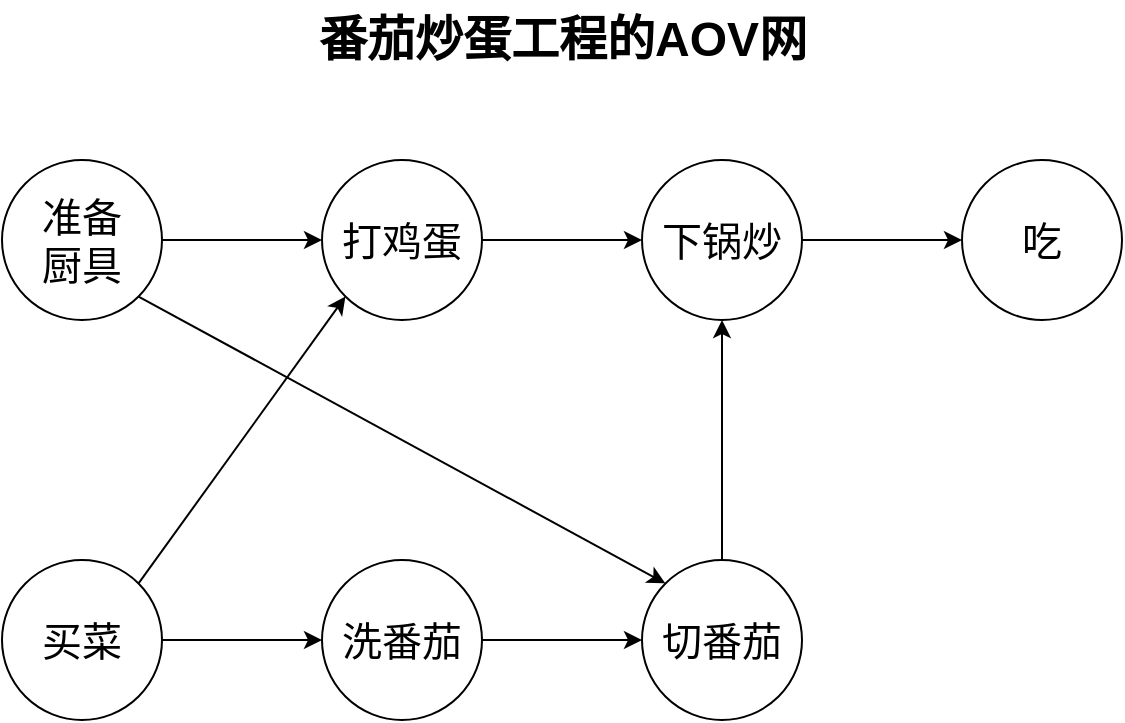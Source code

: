 <mxfile version="20.3.0" type="device" pages="2"><diagram id="j5WgG6aboBde6_QKder3" name="番茄炒蛋工程"><mxGraphModel dx="1038" dy="689" grid="1" gridSize="10" guides="1" tooltips="1" connect="1" arrows="1" fold="1" page="1" pageScale="1" pageWidth="827" pageHeight="1169" math="0" shadow="0"><root><mxCell id="0"/><mxCell id="1" parent="0"/><mxCell id="lMsrvwTXRANnIE6pcw81-3" value="" style="rounded=0;orthogonalLoop=1;jettySize=auto;html=1;fontSize=20;" parent="1" source="lMsrvwTXRANnIE6pcw81-1" target="lMsrvwTXRANnIE6pcw81-2" edge="1"><mxGeometry relative="1" as="geometry"/></mxCell><mxCell id="lMsrvwTXRANnIE6pcw81-17" style="rounded=0;orthogonalLoop=1;jettySize=auto;html=1;exitX=1;exitY=1;exitDx=0;exitDy=0;entryX=0;entryY=0;entryDx=0;entryDy=0;fontSize=20;" parent="1" source="lMsrvwTXRANnIE6pcw81-1" target="lMsrvwTXRANnIE6pcw81-11" edge="1"><mxGeometry relative="1" as="geometry"/></mxCell><mxCell id="lMsrvwTXRANnIE6pcw81-1" value="准备&lt;br&gt;厨具" style="ellipse;whiteSpace=wrap;html=1;aspect=fixed;fontSize=20;" parent="1" vertex="1"><mxGeometry x="120" y="160" width="80" height="80" as="geometry"/></mxCell><mxCell id="lMsrvwTXRANnIE6pcw81-5" value="" style="rounded=0;orthogonalLoop=1;jettySize=auto;html=1;fontSize=20;" parent="1" source="lMsrvwTXRANnIE6pcw81-2" target="lMsrvwTXRANnIE6pcw81-4" edge="1"><mxGeometry relative="1" as="geometry"/></mxCell><mxCell id="lMsrvwTXRANnIE6pcw81-2" value="打鸡蛋" style="ellipse;whiteSpace=wrap;html=1;aspect=fixed;fontSize=20;" parent="1" vertex="1"><mxGeometry x="280" y="160" width="80" height="80" as="geometry"/></mxCell><mxCell id="lMsrvwTXRANnIE6pcw81-7" value="" style="rounded=0;orthogonalLoop=1;jettySize=auto;html=1;fontSize=20;" parent="1" source="lMsrvwTXRANnIE6pcw81-4" target="lMsrvwTXRANnIE6pcw81-6" edge="1"><mxGeometry relative="1" as="geometry"/></mxCell><mxCell id="lMsrvwTXRANnIE6pcw81-4" value="下锅炒" style="ellipse;whiteSpace=wrap;html=1;aspect=fixed;fontSize=20;" parent="1" vertex="1"><mxGeometry x="440" y="160" width="80" height="80" as="geometry"/></mxCell><mxCell id="lMsrvwTXRANnIE6pcw81-6" value="吃" style="ellipse;whiteSpace=wrap;html=1;aspect=fixed;fontSize=20;" parent="1" vertex="1"><mxGeometry x="600" y="160" width="80" height="80" as="geometry"/></mxCell><mxCell id="lMsrvwTXRANnIE6pcw81-8" value="番茄炒蛋工程的AOV网" style="text;strokeColor=none;fillColor=none;html=1;fontSize=24;fontStyle=1;verticalAlign=middle;align=center;" parent="1" vertex="1"><mxGeometry x="280" y="80" width="240" height="40" as="geometry"/></mxCell><mxCell id="lMsrvwTXRANnIE6pcw81-16" style="rounded=0;orthogonalLoop=1;jettySize=auto;html=1;exitX=0.5;exitY=0;exitDx=0;exitDy=0;fontSize=20;" parent="1" source="lMsrvwTXRANnIE6pcw81-11" target="lMsrvwTXRANnIE6pcw81-4" edge="1"><mxGeometry relative="1" as="geometry"/></mxCell><mxCell id="lMsrvwTXRANnIE6pcw81-11" value="切番茄" style="ellipse;whiteSpace=wrap;html=1;aspect=fixed;fontSize=20;" parent="1" vertex="1"><mxGeometry x="440" y="360" width="80" height="80" as="geometry"/></mxCell><mxCell id="lMsrvwTXRANnIE6pcw81-14" value="" style="rounded=0;orthogonalLoop=1;jettySize=auto;html=1;fontSize=20;" parent="1" source="lMsrvwTXRANnIE6pcw81-12" target="lMsrvwTXRANnIE6pcw81-13" edge="1"><mxGeometry relative="1" as="geometry"/></mxCell><mxCell id="lMsrvwTXRANnIE6pcw81-18" style="rounded=0;orthogonalLoop=1;jettySize=auto;html=1;exitX=1;exitY=0;exitDx=0;exitDy=0;entryX=0;entryY=1;entryDx=0;entryDy=0;fontSize=20;" parent="1" source="lMsrvwTXRANnIE6pcw81-12" target="lMsrvwTXRANnIE6pcw81-2" edge="1"><mxGeometry relative="1" as="geometry"/></mxCell><mxCell id="lMsrvwTXRANnIE6pcw81-12" value="买菜" style="ellipse;whiteSpace=wrap;html=1;aspect=fixed;fontSize=20;" parent="1" vertex="1"><mxGeometry x="120" y="360" width="80" height="80" as="geometry"/></mxCell><mxCell id="lMsrvwTXRANnIE6pcw81-15" style="rounded=0;orthogonalLoop=1;jettySize=auto;html=1;exitX=1;exitY=0.5;exitDx=0;exitDy=0;fontSize=20;" parent="1" source="lMsrvwTXRANnIE6pcw81-13" target="lMsrvwTXRANnIE6pcw81-11" edge="1"><mxGeometry relative="1" as="geometry"/></mxCell><mxCell id="lMsrvwTXRANnIE6pcw81-13" value="洗番茄" style="ellipse;whiteSpace=wrap;html=1;aspect=fixed;fontSize=20;" parent="1" vertex="1"><mxGeometry x="280" y="360" width="80" height="80" as="geometry"/></mxCell></root></mxGraphModel></diagram><diagram id="G04C0Cbye_ihsVEKjwie" name="邻接表"><mxGraphModel dx="593" dy="394" grid="1" gridSize="10" guides="1" tooltips="1" connect="1" arrows="1" fold="1" page="1" pageScale="1" pageWidth="827" pageHeight="1169" math="0" shadow="0"><root><mxCell id="0"/><mxCell id="1" parent="0"/><mxCell id="ylufnshz4M1iLyuLZ1Us-7" style="rounded=0;orthogonalLoop=1;jettySize=auto;html=1;exitX=1;exitY=1;exitDx=0;exitDy=0;entryX=0;entryY=0;entryDx=0;entryDy=0;endArrow=none;endFill=0;fontSize=20;" edge="1" parent="1" source="ylufnshz4M1iLyuLZ1Us-1" target="ylufnshz4M1iLyuLZ1Us-3"><mxGeometry relative="1" as="geometry"/></mxCell><mxCell id="ylufnshz4M1iLyuLZ1Us-8" style="edgeStyle=none;rounded=0;orthogonalLoop=1;jettySize=auto;html=1;exitX=0;exitY=1;exitDx=0;exitDy=0;entryX=1;entryY=0;entryDx=0;entryDy=0;endArrow=none;endFill=0;fontSize=20;" edge="1" parent="1" source="ylufnshz4M1iLyuLZ1Us-1" target="ylufnshz4M1iLyuLZ1Us-2"><mxGeometry relative="1" as="geometry"/></mxCell><mxCell id="ylufnshz4M1iLyuLZ1Us-1" value="A" style="ellipse;whiteSpace=wrap;html=1;aspect=fixed;fontSize=20;" vertex="1" parent="1"><mxGeometry x="240" y="200" width="40" height="40" as="geometry"/></mxCell><mxCell id="ylufnshz4M1iLyuLZ1Us-9" style="edgeStyle=none;rounded=0;orthogonalLoop=1;jettySize=auto;html=1;exitX=0.5;exitY=1;exitDx=0;exitDy=0;entryX=0;entryY=0;entryDx=0;entryDy=0;endArrow=none;endFill=0;fontSize=20;" edge="1" parent="1" source="ylufnshz4M1iLyuLZ1Us-2" target="ylufnshz4M1iLyuLZ1Us-4"><mxGeometry relative="1" as="geometry"/></mxCell><mxCell id="ylufnshz4M1iLyuLZ1Us-2" value="C" style="ellipse;whiteSpace=wrap;html=1;aspect=fixed;fontSize=20;" vertex="1" parent="1"><mxGeometry x="160" y="280" width="40" height="40" as="geometry"/></mxCell><mxCell id="ylufnshz4M1iLyuLZ1Us-3" value="D" style="ellipse;whiteSpace=wrap;html=1;aspect=fixed;fontSize=20;" vertex="1" parent="1"><mxGeometry x="320" y="280" width="40" height="40" as="geometry"/></mxCell><mxCell id="ylufnshz4M1iLyuLZ1Us-10" style="edgeStyle=none;rounded=0;orthogonalLoop=1;jettySize=auto;html=1;exitX=1;exitY=0;exitDx=0;exitDy=0;entryX=0.5;entryY=1;entryDx=0;entryDy=0;endArrow=none;endFill=0;fontSize=20;" edge="1" parent="1" source="ylufnshz4M1iLyuLZ1Us-4" target="ylufnshz4M1iLyuLZ1Us-6"><mxGeometry relative="1" as="geometry"/></mxCell><mxCell id="ylufnshz4M1iLyuLZ1Us-4" value="E" style="ellipse;whiteSpace=wrap;html=1;aspect=fixed;fontSize=20;" vertex="1" parent="1"><mxGeometry x="200" y="360" width="40" height="40" as="geometry"/></mxCell><mxCell id="ylufnshz4M1iLyuLZ1Us-12" style="edgeStyle=none;rounded=0;orthogonalLoop=1;jettySize=auto;html=1;exitX=1;exitY=0;exitDx=0;exitDy=0;entryX=0.5;entryY=1;entryDx=0;entryDy=0;endArrow=none;endFill=0;fontSize=20;" edge="1" parent="1" source="ylufnshz4M1iLyuLZ1Us-5" target="ylufnshz4M1iLyuLZ1Us-3"><mxGeometry relative="1" as="geometry"/></mxCell><mxCell id="ylufnshz4M1iLyuLZ1Us-5" value="F" style="ellipse;whiteSpace=wrap;html=1;aspect=fixed;fontSize=20;" vertex="1" parent="1"><mxGeometry x="280" y="360" width="40" height="40" as="geometry"/></mxCell><mxCell id="ylufnshz4M1iLyuLZ1Us-11" style="edgeStyle=none;rounded=0;orthogonalLoop=1;jettySize=auto;html=1;exitX=0.5;exitY=1;exitDx=0;exitDy=0;entryX=0;entryY=0;entryDx=0;entryDy=0;endArrow=none;endFill=0;fontSize=20;" edge="1" parent="1" source="ylufnshz4M1iLyuLZ1Us-6" target="ylufnshz4M1iLyuLZ1Us-5"><mxGeometry relative="1" as="geometry"/></mxCell><mxCell id="ylufnshz4M1iLyuLZ1Us-13" style="edgeStyle=none;rounded=0;orthogonalLoop=1;jettySize=auto;html=1;exitX=0.5;exitY=0;exitDx=0;exitDy=0;entryX=0.5;entryY=1;entryDx=0;entryDy=0;endArrow=none;endFill=0;fontSize=20;" edge="1" parent="1" source="ylufnshz4M1iLyuLZ1Us-6" target="ylufnshz4M1iLyuLZ1Us-1"><mxGeometry relative="1" as="geometry"/></mxCell><mxCell id="ylufnshz4M1iLyuLZ1Us-6" value="B" style="ellipse;whiteSpace=wrap;html=1;aspect=fixed;fontSize=20;" vertex="1" parent="1"><mxGeometry x="240" y="280" width="40" height="40" as="geometry"/></mxCell></root></mxGraphModel></diagram></mxfile>